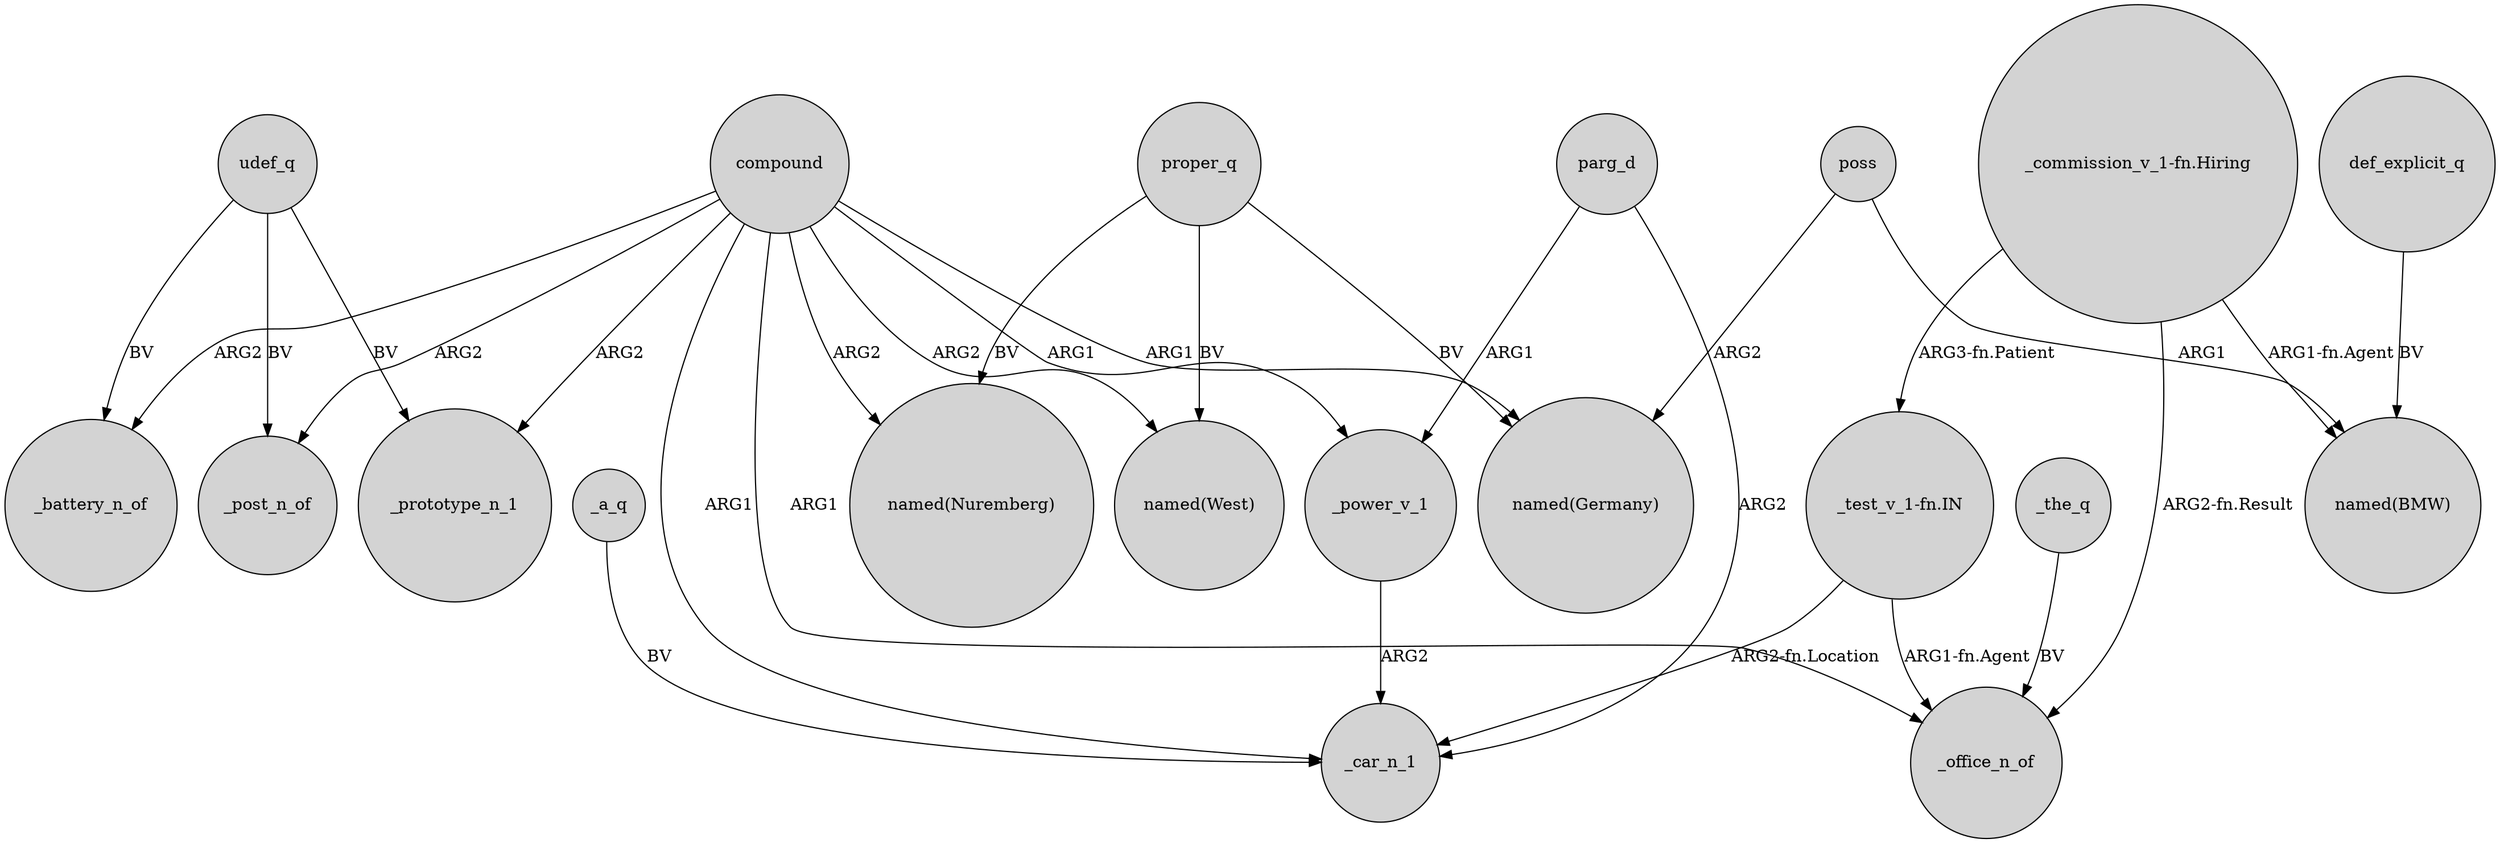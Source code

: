 digraph {
	node [shape=circle style=filled]
	udef_q -> _battery_n_of [label=BV]
	compound -> "named(West)" [label=ARG2]
	proper_q -> "named(Germany)" [label=BV]
	poss -> "named(BMW)" [label=ARG1]
	"_commission_v_1-fn.Hiring" -> _office_n_of [label="ARG2-fn.Result"]
	compound -> _post_n_of [label=ARG2]
	compound -> _office_n_of [label=ARG1]
	proper_q -> "named(West)" [label=BV]
	parg_d -> _power_v_1 [label=ARG1]
	_the_q -> _office_n_of [label=BV]
	"_commission_v_1-fn.Hiring" -> "named(BMW)" [label="ARG1-fn.Agent"]
	_a_q -> _car_n_1 [label=BV]
	proper_q -> "named(Nuremberg)" [label=BV]
	parg_d -> _car_n_1 [label=ARG2]
	"_test_v_1-fn.IN" -> _car_n_1 [label="ARG2-fn.Location"]
	compound -> "named(Germany)" [label=ARG1]
	compound -> "named(Nuremberg)" [label=ARG2]
	_power_v_1 -> _car_n_1 [label=ARG2]
	compound -> _battery_n_of [label=ARG2]
	compound -> _power_v_1 [label=ARG1]
	compound -> _car_n_1 [label=ARG1]
	def_explicit_q -> "named(BMW)" [label=BV]
	poss -> "named(Germany)" [label=ARG2]
	udef_q -> _prototype_n_1 [label=BV]
	"_test_v_1-fn.IN" -> _office_n_of [label="ARG1-fn.Agent"]
	"_commission_v_1-fn.Hiring" -> "_test_v_1-fn.IN" [label="ARG3-fn.Patient"]
	udef_q -> _post_n_of [label=BV]
	compound -> _prototype_n_1 [label=ARG2]
}
